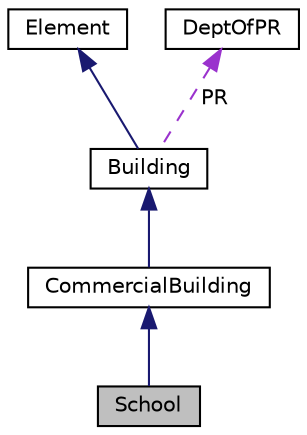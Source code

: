 digraph "School"
{
 // LATEX_PDF_SIZE
  edge [fontname="Helvetica",fontsize="10",labelfontname="Helvetica",labelfontsize="10"];
  node [fontname="Helvetica",fontsize="10",shape=record];
  Node1 [label="School",height=0.2,width=0.4,color="black", fillcolor="grey75", style="filled", fontcolor="black",tooltip="Class representing a school as a subtype of CommercialBuilding."];
  Node2 -> Node1 [dir="back",color="midnightblue",fontsize="10",style="solid",fontname="Helvetica"];
  Node2 [label="CommercialBuilding",height=0.2,width=0.4,color="black", fillcolor="white", style="filled",URL="$classCommercialBuilding.html",tooltip="Abstract class representing commercial buildings."];
  Node3 -> Node2 [dir="back",color="midnightblue",fontsize="10",style="solid",fontname="Helvetica"];
  Node3 [label="Building",height=0.2,width=0.4,color="black", fillcolor="white", style="filled",URL="$classBuilding.html",tooltip="Base class for all types of buildings."];
  Node4 -> Node3 [dir="back",color="midnightblue",fontsize="10",style="solid",fontname="Helvetica"];
  Node4 [label="Element",height=0.2,width=0.4,color="black", fillcolor="white", style="filled",URL="$classElement.html",tooltip="Base class for elements that accept a visitor."];
  Node5 -> Node3 [dir="back",color="darkorchid3",fontsize="10",style="dashed",label=" PR" ,fontname="Helvetica"];
  Node5 [label="DeptOfPR",height=0.2,width=0.4,color="black", fillcolor="white", style="filled",URL="$classDeptOfPR.html",tooltip="Manages the public relations aspect of the city system, observing buildings and citizens,..."];
}
